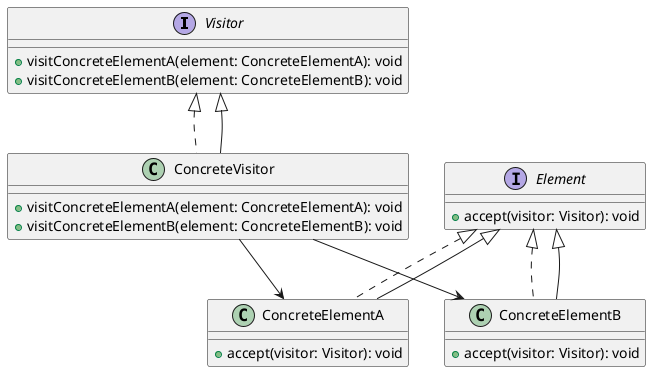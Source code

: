 @startuml
interface Visitor {
    + visitConcreteElementA(element: ConcreteElementA): void
    + visitConcreteElementB(element: ConcreteElementB): void
}

class ConcreteVisitor implements Visitor {
    + visitConcreteElementA(element: ConcreteElementA): void
    + visitConcreteElementB(element: ConcreteElementB): void
}

interface Element {
    + accept(visitor: Visitor): void
}

class ConcreteElementA implements Element {
    + accept(visitor: Visitor): void
}

class ConcreteElementB implements Element {
    + accept(visitor: Visitor): void
}
Element <|-- ConcreteElementA
Element <|-- ConcreteElementB
Visitor <|-- ConcreteVisitor
ConcreteVisitor --> ConcreteElementA
ConcreteVisitor --> ConcreteElementB
@enduml